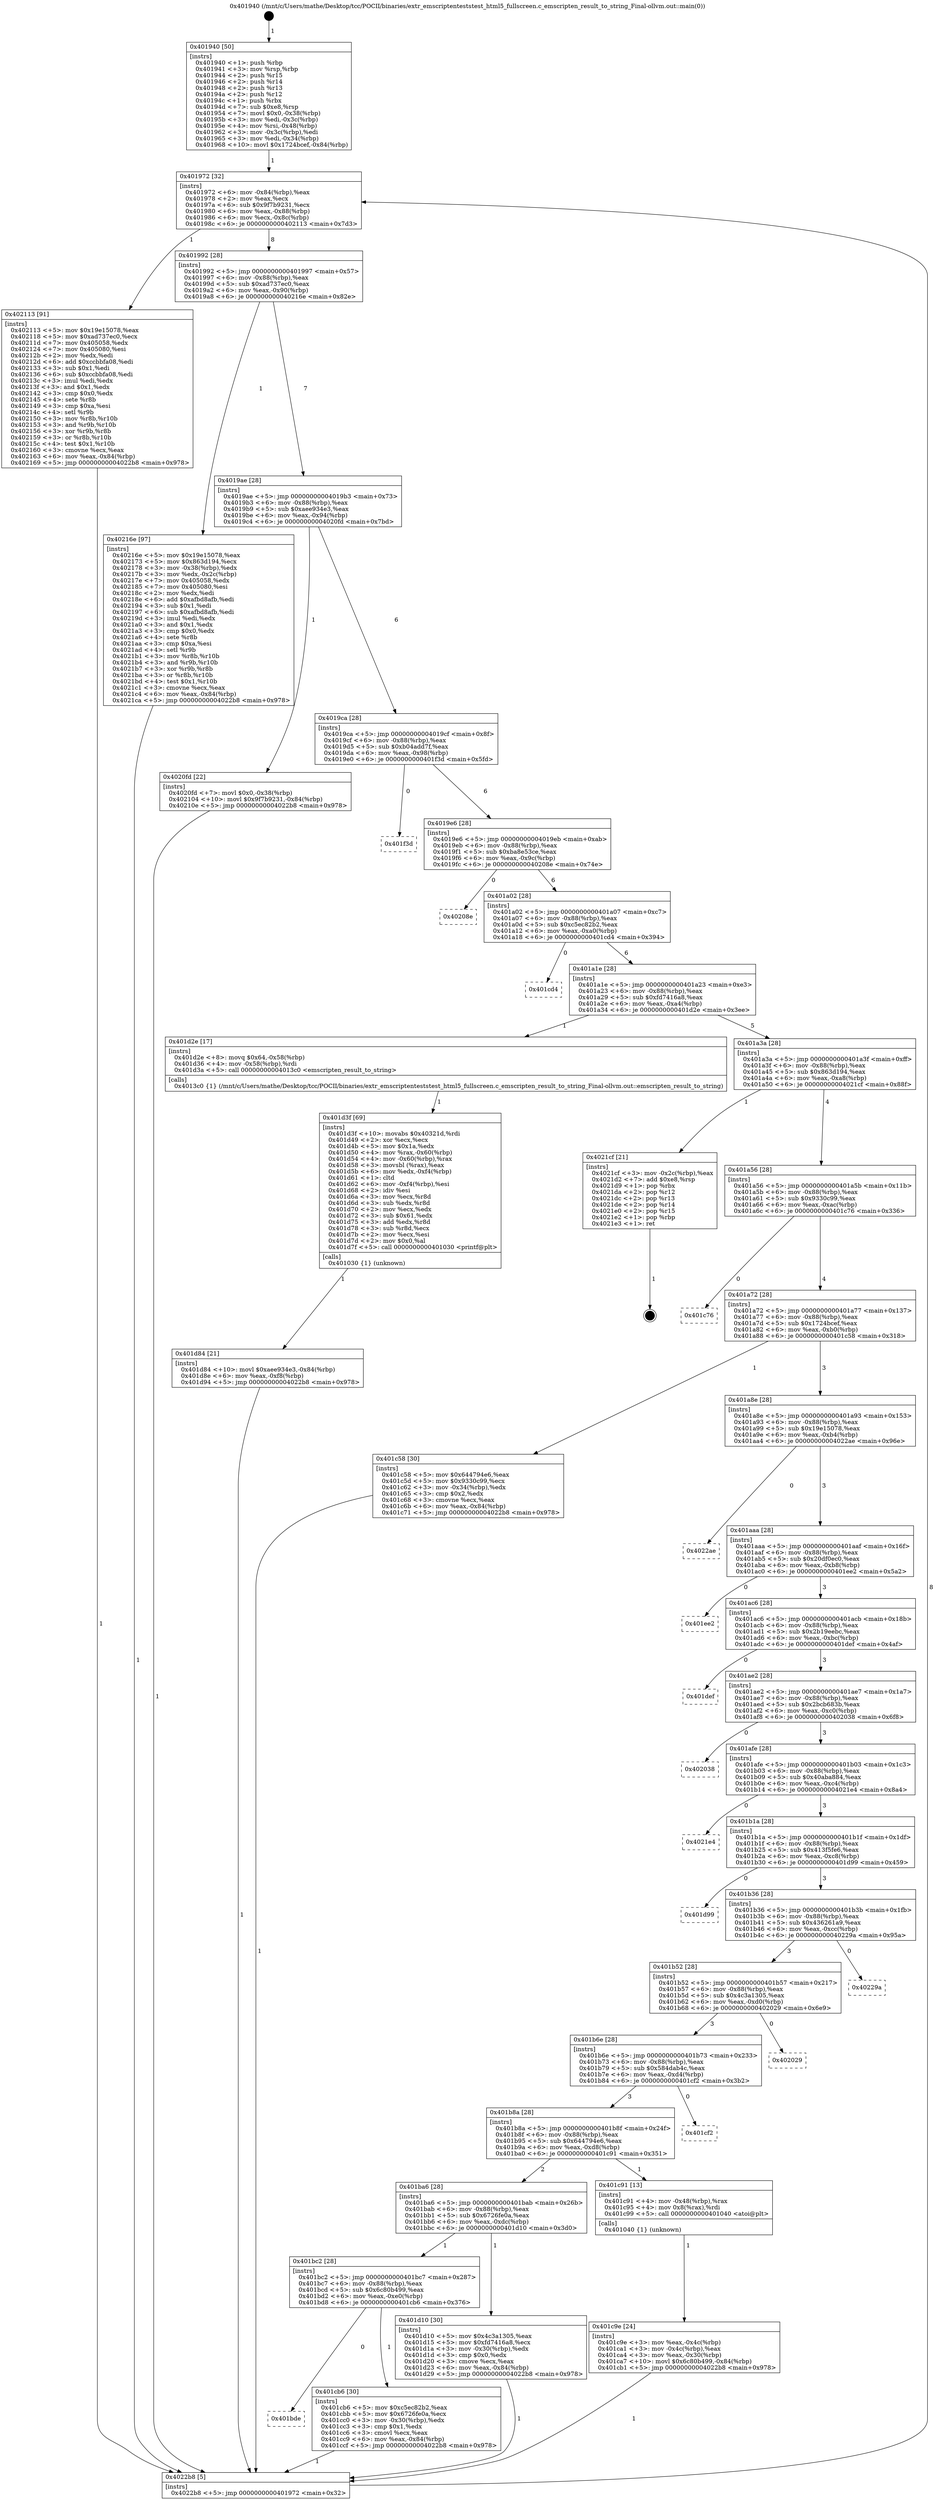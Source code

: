 digraph "0x401940" {
  label = "0x401940 (/mnt/c/Users/mathe/Desktop/tcc/POCII/binaries/extr_emscriptenteststest_html5_fullscreen.c_emscripten_result_to_string_Final-ollvm.out::main(0))"
  labelloc = "t"
  node[shape=record]

  Entry [label="",width=0.3,height=0.3,shape=circle,fillcolor=black,style=filled]
  "0x401972" [label="{
     0x401972 [32]\l
     | [instrs]\l
     &nbsp;&nbsp;0x401972 \<+6\>: mov -0x84(%rbp),%eax\l
     &nbsp;&nbsp;0x401978 \<+2\>: mov %eax,%ecx\l
     &nbsp;&nbsp;0x40197a \<+6\>: sub $0x9f7b9231,%ecx\l
     &nbsp;&nbsp;0x401980 \<+6\>: mov %eax,-0x88(%rbp)\l
     &nbsp;&nbsp;0x401986 \<+6\>: mov %ecx,-0x8c(%rbp)\l
     &nbsp;&nbsp;0x40198c \<+6\>: je 0000000000402113 \<main+0x7d3\>\l
  }"]
  "0x402113" [label="{
     0x402113 [91]\l
     | [instrs]\l
     &nbsp;&nbsp;0x402113 \<+5\>: mov $0x19e15078,%eax\l
     &nbsp;&nbsp;0x402118 \<+5\>: mov $0xad737ec0,%ecx\l
     &nbsp;&nbsp;0x40211d \<+7\>: mov 0x405058,%edx\l
     &nbsp;&nbsp;0x402124 \<+7\>: mov 0x405080,%esi\l
     &nbsp;&nbsp;0x40212b \<+2\>: mov %edx,%edi\l
     &nbsp;&nbsp;0x40212d \<+6\>: add $0xccbbfa08,%edi\l
     &nbsp;&nbsp;0x402133 \<+3\>: sub $0x1,%edi\l
     &nbsp;&nbsp;0x402136 \<+6\>: sub $0xccbbfa08,%edi\l
     &nbsp;&nbsp;0x40213c \<+3\>: imul %edi,%edx\l
     &nbsp;&nbsp;0x40213f \<+3\>: and $0x1,%edx\l
     &nbsp;&nbsp;0x402142 \<+3\>: cmp $0x0,%edx\l
     &nbsp;&nbsp;0x402145 \<+4\>: sete %r8b\l
     &nbsp;&nbsp;0x402149 \<+3\>: cmp $0xa,%esi\l
     &nbsp;&nbsp;0x40214c \<+4\>: setl %r9b\l
     &nbsp;&nbsp;0x402150 \<+3\>: mov %r8b,%r10b\l
     &nbsp;&nbsp;0x402153 \<+3\>: and %r9b,%r10b\l
     &nbsp;&nbsp;0x402156 \<+3\>: xor %r9b,%r8b\l
     &nbsp;&nbsp;0x402159 \<+3\>: or %r8b,%r10b\l
     &nbsp;&nbsp;0x40215c \<+4\>: test $0x1,%r10b\l
     &nbsp;&nbsp;0x402160 \<+3\>: cmovne %ecx,%eax\l
     &nbsp;&nbsp;0x402163 \<+6\>: mov %eax,-0x84(%rbp)\l
     &nbsp;&nbsp;0x402169 \<+5\>: jmp 00000000004022b8 \<main+0x978\>\l
  }"]
  "0x401992" [label="{
     0x401992 [28]\l
     | [instrs]\l
     &nbsp;&nbsp;0x401992 \<+5\>: jmp 0000000000401997 \<main+0x57\>\l
     &nbsp;&nbsp;0x401997 \<+6\>: mov -0x88(%rbp),%eax\l
     &nbsp;&nbsp;0x40199d \<+5\>: sub $0xad737ec0,%eax\l
     &nbsp;&nbsp;0x4019a2 \<+6\>: mov %eax,-0x90(%rbp)\l
     &nbsp;&nbsp;0x4019a8 \<+6\>: je 000000000040216e \<main+0x82e\>\l
  }"]
  Exit [label="",width=0.3,height=0.3,shape=circle,fillcolor=black,style=filled,peripheries=2]
  "0x40216e" [label="{
     0x40216e [97]\l
     | [instrs]\l
     &nbsp;&nbsp;0x40216e \<+5\>: mov $0x19e15078,%eax\l
     &nbsp;&nbsp;0x402173 \<+5\>: mov $0x863d194,%ecx\l
     &nbsp;&nbsp;0x402178 \<+3\>: mov -0x38(%rbp),%edx\l
     &nbsp;&nbsp;0x40217b \<+3\>: mov %edx,-0x2c(%rbp)\l
     &nbsp;&nbsp;0x40217e \<+7\>: mov 0x405058,%edx\l
     &nbsp;&nbsp;0x402185 \<+7\>: mov 0x405080,%esi\l
     &nbsp;&nbsp;0x40218c \<+2\>: mov %edx,%edi\l
     &nbsp;&nbsp;0x40218e \<+6\>: add $0xafbd8afb,%edi\l
     &nbsp;&nbsp;0x402194 \<+3\>: sub $0x1,%edi\l
     &nbsp;&nbsp;0x402197 \<+6\>: sub $0xafbd8afb,%edi\l
     &nbsp;&nbsp;0x40219d \<+3\>: imul %edi,%edx\l
     &nbsp;&nbsp;0x4021a0 \<+3\>: and $0x1,%edx\l
     &nbsp;&nbsp;0x4021a3 \<+3\>: cmp $0x0,%edx\l
     &nbsp;&nbsp;0x4021a6 \<+4\>: sete %r8b\l
     &nbsp;&nbsp;0x4021aa \<+3\>: cmp $0xa,%esi\l
     &nbsp;&nbsp;0x4021ad \<+4\>: setl %r9b\l
     &nbsp;&nbsp;0x4021b1 \<+3\>: mov %r8b,%r10b\l
     &nbsp;&nbsp;0x4021b4 \<+3\>: and %r9b,%r10b\l
     &nbsp;&nbsp;0x4021b7 \<+3\>: xor %r9b,%r8b\l
     &nbsp;&nbsp;0x4021ba \<+3\>: or %r8b,%r10b\l
     &nbsp;&nbsp;0x4021bd \<+4\>: test $0x1,%r10b\l
     &nbsp;&nbsp;0x4021c1 \<+3\>: cmovne %ecx,%eax\l
     &nbsp;&nbsp;0x4021c4 \<+6\>: mov %eax,-0x84(%rbp)\l
     &nbsp;&nbsp;0x4021ca \<+5\>: jmp 00000000004022b8 \<main+0x978\>\l
  }"]
  "0x4019ae" [label="{
     0x4019ae [28]\l
     | [instrs]\l
     &nbsp;&nbsp;0x4019ae \<+5\>: jmp 00000000004019b3 \<main+0x73\>\l
     &nbsp;&nbsp;0x4019b3 \<+6\>: mov -0x88(%rbp),%eax\l
     &nbsp;&nbsp;0x4019b9 \<+5\>: sub $0xaee934e3,%eax\l
     &nbsp;&nbsp;0x4019be \<+6\>: mov %eax,-0x94(%rbp)\l
     &nbsp;&nbsp;0x4019c4 \<+6\>: je 00000000004020fd \<main+0x7bd\>\l
  }"]
  "0x401d84" [label="{
     0x401d84 [21]\l
     | [instrs]\l
     &nbsp;&nbsp;0x401d84 \<+10\>: movl $0xaee934e3,-0x84(%rbp)\l
     &nbsp;&nbsp;0x401d8e \<+6\>: mov %eax,-0xf8(%rbp)\l
     &nbsp;&nbsp;0x401d94 \<+5\>: jmp 00000000004022b8 \<main+0x978\>\l
  }"]
  "0x4020fd" [label="{
     0x4020fd [22]\l
     | [instrs]\l
     &nbsp;&nbsp;0x4020fd \<+7\>: movl $0x0,-0x38(%rbp)\l
     &nbsp;&nbsp;0x402104 \<+10\>: movl $0x9f7b9231,-0x84(%rbp)\l
     &nbsp;&nbsp;0x40210e \<+5\>: jmp 00000000004022b8 \<main+0x978\>\l
  }"]
  "0x4019ca" [label="{
     0x4019ca [28]\l
     | [instrs]\l
     &nbsp;&nbsp;0x4019ca \<+5\>: jmp 00000000004019cf \<main+0x8f\>\l
     &nbsp;&nbsp;0x4019cf \<+6\>: mov -0x88(%rbp),%eax\l
     &nbsp;&nbsp;0x4019d5 \<+5\>: sub $0xb04add7f,%eax\l
     &nbsp;&nbsp;0x4019da \<+6\>: mov %eax,-0x98(%rbp)\l
     &nbsp;&nbsp;0x4019e0 \<+6\>: je 0000000000401f3d \<main+0x5fd\>\l
  }"]
  "0x401d3f" [label="{
     0x401d3f [69]\l
     | [instrs]\l
     &nbsp;&nbsp;0x401d3f \<+10\>: movabs $0x40321d,%rdi\l
     &nbsp;&nbsp;0x401d49 \<+2\>: xor %ecx,%ecx\l
     &nbsp;&nbsp;0x401d4b \<+5\>: mov $0x1a,%edx\l
     &nbsp;&nbsp;0x401d50 \<+4\>: mov %rax,-0x60(%rbp)\l
     &nbsp;&nbsp;0x401d54 \<+4\>: mov -0x60(%rbp),%rax\l
     &nbsp;&nbsp;0x401d58 \<+3\>: movsbl (%rax),%eax\l
     &nbsp;&nbsp;0x401d5b \<+6\>: mov %edx,-0xf4(%rbp)\l
     &nbsp;&nbsp;0x401d61 \<+1\>: cltd\l
     &nbsp;&nbsp;0x401d62 \<+6\>: mov -0xf4(%rbp),%esi\l
     &nbsp;&nbsp;0x401d68 \<+2\>: idiv %esi\l
     &nbsp;&nbsp;0x401d6a \<+3\>: mov %ecx,%r8d\l
     &nbsp;&nbsp;0x401d6d \<+3\>: sub %edx,%r8d\l
     &nbsp;&nbsp;0x401d70 \<+2\>: mov %ecx,%edx\l
     &nbsp;&nbsp;0x401d72 \<+3\>: sub $0x61,%edx\l
     &nbsp;&nbsp;0x401d75 \<+3\>: add %edx,%r8d\l
     &nbsp;&nbsp;0x401d78 \<+3\>: sub %r8d,%ecx\l
     &nbsp;&nbsp;0x401d7b \<+2\>: mov %ecx,%esi\l
     &nbsp;&nbsp;0x401d7d \<+2\>: mov $0x0,%al\l
     &nbsp;&nbsp;0x401d7f \<+5\>: call 0000000000401030 \<printf@plt\>\l
     | [calls]\l
     &nbsp;&nbsp;0x401030 \{1\} (unknown)\l
  }"]
  "0x401f3d" [label="{
     0x401f3d\l
  }", style=dashed]
  "0x4019e6" [label="{
     0x4019e6 [28]\l
     | [instrs]\l
     &nbsp;&nbsp;0x4019e6 \<+5\>: jmp 00000000004019eb \<main+0xab\>\l
     &nbsp;&nbsp;0x4019eb \<+6\>: mov -0x88(%rbp),%eax\l
     &nbsp;&nbsp;0x4019f1 \<+5\>: sub $0xba8e53ce,%eax\l
     &nbsp;&nbsp;0x4019f6 \<+6\>: mov %eax,-0x9c(%rbp)\l
     &nbsp;&nbsp;0x4019fc \<+6\>: je 000000000040208e \<main+0x74e\>\l
  }"]
  "0x401bde" [label="{
     0x401bde\l
  }", style=dashed]
  "0x40208e" [label="{
     0x40208e\l
  }", style=dashed]
  "0x401a02" [label="{
     0x401a02 [28]\l
     | [instrs]\l
     &nbsp;&nbsp;0x401a02 \<+5\>: jmp 0000000000401a07 \<main+0xc7\>\l
     &nbsp;&nbsp;0x401a07 \<+6\>: mov -0x88(%rbp),%eax\l
     &nbsp;&nbsp;0x401a0d \<+5\>: sub $0xc5ec82b2,%eax\l
     &nbsp;&nbsp;0x401a12 \<+6\>: mov %eax,-0xa0(%rbp)\l
     &nbsp;&nbsp;0x401a18 \<+6\>: je 0000000000401cd4 \<main+0x394\>\l
  }"]
  "0x401cb6" [label="{
     0x401cb6 [30]\l
     | [instrs]\l
     &nbsp;&nbsp;0x401cb6 \<+5\>: mov $0xc5ec82b2,%eax\l
     &nbsp;&nbsp;0x401cbb \<+5\>: mov $0x6726fe0a,%ecx\l
     &nbsp;&nbsp;0x401cc0 \<+3\>: mov -0x30(%rbp),%edx\l
     &nbsp;&nbsp;0x401cc3 \<+3\>: cmp $0x1,%edx\l
     &nbsp;&nbsp;0x401cc6 \<+3\>: cmovl %ecx,%eax\l
     &nbsp;&nbsp;0x401cc9 \<+6\>: mov %eax,-0x84(%rbp)\l
     &nbsp;&nbsp;0x401ccf \<+5\>: jmp 00000000004022b8 \<main+0x978\>\l
  }"]
  "0x401cd4" [label="{
     0x401cd4\l
  }", style=dashed]
  "0x401a1e" [label="{
     0x401a1e [28]\l
     | [instrs]\l
     &nbsp;&nbsp;0x401a1e \<+5\>: jmp 0000000000401a23 \<main+0xe3\>\l
     &nbsp;&nbsp;0x401a23 \<+6\>: mov -0x88(%rbp),%eax\l
     &nbsp;&nbsp;0x401a29 \<+5\>: sub $0xfd7416a8,%eax\l
     &nbsp;&nbsp;0x401a2e \<+6\>: mov %eax,-0xa4(%rbp)\l
     &nbsp;&nbsp;0x401a34 \<+6\>: je 0000000000401d2e \<main+0x3ee\>\l
  }"]
  "0x401bc2" [label="{
     0x401bc2 [28]\l
     | [instrs]\l
     &nbsp;&nbsp;0x401bc2 \<+5\>: jmp 0000000000401bc7 \<main+0x287\>\l
     &nbsp;&nbsp;0x401bc7 \<+6\>: mov -0x88(%rbp),%eax\l
     &nbsp;&nbsp;0x401bcd \<+5\>: sub $0x6c80b499,%eax\l
     &nbsp;&nbsp;0x401bd2 \<+6\>: mov %eax,-0xe0(%rbp)\l
     &nbsp;&nbsp;0x401bd8 \<+6\>: je 0000000000401cb6 \<main+0x376\>\l
  }"]
  "0x401d2e" [label="{
     0x401d2e [17]\l
     | [instrs]\l
     &nbsp;&nbsp;0x401d2e \<+8\>: movq $0x64,-0x58(%rbp)\l
     &nbsp;&nbsp;0x401d36 \<+4\>: mov -0x58(%rbp),%rdi\l
     &nbsp;&nbsp;0x401d3a \<+5\>: call 00000000004013c0 \<emscripten_result_to_string\>\l
     | [calls]\l
     &nbsp;&nbsp;0x4013c0 \{1\} (/mnt/c/Users/mathe/Desktop/tcc/POCII/binaries/extr_emscriptenteststest_html5_fullscreen.c_emscripten_result_to_string_Final-ollvm.out::emscripten_result_to_string)\l
  }"]
  "0x401a3a" [label="{
     0x401a3a [28]\l
     | [instrs]\l
     &nbsp;&nbsp;0x401a3a \<+5\>: jmp 0000000000401a3f \<main+0xff\>\l
     &nbsp;&nbsp;0x401a3f \<+6\>: mov -0x88(%rbp),%eax\l
     &nbsp;&nbsp;0x401a45 \<+5\>: sub $0x863d194,%eax\l
     &nbsp;&nbsp;0x401a4a \<+6\>: mov %eax,-0xa8(%rbp)\l
     &nbsp;&nbsp;0x401a50 \<+6\>: je 00000000004021cf \<main+0x88f\>\l
  }"]
  "0x401d10" [label="{
     0x401d10 [30]\l
     | [instrs]\l
     &nbsp;&nbsp;0x401d10 \<+5\>: mov $0x4c3a1305,%eax\l
     &nbsp;&nbsp;0x401d15 \<+5\>: mov $0xfd7416a8,%ecx\l
     &nbsp;&nbsp;0x401d1a \<+3\>: mov -0x30(%rbp),%edx\l
     &nbsp;&nbsp;0x401d1d \<+3\>: cmp $0x0,%edx\l
     &nbsp;&nbsp;0x401d20 \<+3\>: cmove %ecx,%eax\l
     &nbsp;&nbsp;0x401d23 \<+6\>: mov %eax,-0x84(%rbp)\l
     &nbsp;&nbsp;0x401d29 \<+5\>: jmp 00000000004022b8 \<main+0x978\>\l
  }"]
  "0x4021cf" [label="{
     0x4021cf [21]\l
     | [instrs]\l
     &nbsp;&nbsp;0x4021cf \<+3\>: mov -0x2c(%rbp),%eax\l
     &nbsp;&nbsp;0x4021d2 \<+7\>: add $0xe8,%rsp\l
     &nbsp;&nbsp;0x4021d9 \<+1\>: pop %rbx\l
     &nbsp;&nbsp;0x4021da \<+2\>: pop %r12\l
     &nbsp;&nbsp;0x4021dc \<+2\>: pop %r13\l
     &nbsp;&nbsp;0x4021de \<+2\>: pop %r14\l
     &nbsp;&nbsp;0x4021e0 \<+2\>: pop %r15\l
     &nbsp;&nbsp;0x4021e2 \<+1\>: pop %rbp\l
     &nbsp;&nbsp;0x4021e3 \<+1\>: ret\l
  }"]
  "0x401a56" [label="{
     0x401a56 [28]\l
     | [instrs]\l
     &nbsp;&nbsp;0x401a56 \<+5\>: jmp 0000000000401a5b \<main+0x11b\>\l
     &nbsp;&nbsp;0x401a5b \<+6\>: mov -0x88(%rbp),%eax\l
     &nbsp;&nbsp;0x401a61 \<+5\>: sub $0x9330c99,%eax\l
     &nbsp;&nbsp;0x401a66 \<+6\>: mov %eax,-0xac(%rbp)\l
     &nbsp;&nbsp;0x401a6c \<+6\>: je 0000000000401c76 \<main+0x336\>\l
  }"]
  "0x401c9e" [label="{
     0x401c9e [24]\l
     | [instrs]\l
     &nbsp;&nbsp;0x401c9e \<+3\>: mov %eax,-0x4c(%rbp)\l
     &nbsp;&nbsp;0x401ca1 \<+3\>: mov -0x4c(%rbp),%eax\l
     &nbsp;&nbsp;0x401ca4 \<+3\>: mov %eax,-0x30(%rbp)\l
     &nbsp;&nbsp;0x401ca7 \<+10\>: movl $0x6c80b499,-0x84(%rbp)\l
     &nbsp;&nbsp;0x401cb1 \<+5\>: jmp 00000000004022b8 \<main+0x978\>\l
  }"]
  "0x401c76" [label="{
     0x401c76\l
  }", style=dashed]
  "0x401a72" [label="{
     0x401a72 [28]\l
     | [instrs]\l
     &nbsp;&nbsp;0x401a72 \<+5\>: jmp 0000000000401a77 \<main+0x137\>\l
     &nbsp;&nbsp;0x401a77 \<+6\>: mov -0x88(%rbp),%eax\l
     &nbsp;&nbsp;0x401a7d \<+5\>: sub $0x1724bcef,%eax\l
     &nbsp;&nbsp;0x401a82 \<+6\>: mov %eax,-0xb0(%rbp)\l
     &nbsp;&nbsp;0x401a88 \<+6\>: je 0000000000401c58 \<main+0x318\>\l
  }"]
  "0x401ba6" [label="{
     0x401ba6 [28]\l
     | [instrs]\l
     &nbsp;&nbsp;0x401ba6 \<+5\>: jmp 0000000000401bab \<main+0x26b\>\l
     &nbsp;&nbsp;0x401bab \<+6\>: mov -0x88(%rbp),%eax\l
     &nbsp;&nbsp;0x401bb1 \<+5\>: sub $0x6726fe0a,%eax\l
     &nbsp;&nbsp;0x401bb6 \<+6\>: mov %eax,-0xdc(%rbp)\l
     &nbsp;&nbsp;0x401bbc \<+6\>: je 0000000000401d10 \<main+0x3d0\>\l
  }"]
  "0x401c58" [label="{
     0x401c58 [30]\l
     | [instrs]\l
     &nbsp;&nbsp;0x401c58 \<+5\>: mov $0x644794e6,%eax\l
     &nbsp;&nbsp;0x401c5d \<+5\>: mov $0x9330c99,%ecx\l
     &nbsp;&nbsp;0x401c62 \<+3\>: mov -0x34(%rbp),%edx\l
     &nbsp;&nbsp;0x401c65 \<+3\>: cmp $0x2,%edx\l
     &nbsp;&nbsp;0x401c68 \<+3\>: cmovne %ecx,%eax\l
     &nbsp;&nbsp;0x401c6b \<+6\>: mov %eax,-0x84(%rbp)\l
     &nbsp;&nbsp;0x401c71 \<+5\>: jmp 00000000004022b8 \<main+0x978\>\l
  }"]
  "0x401a8e" [label="{
     0x401a8e [28]\l
     | [instrs]\l
     &nbsp;&nbsp;0x401a8e \<+5\>: jmp 0000000000401a93 \<main+0x153\>\l
     &nbsp;&nbsp;0x401a93 \<+6\>: mov -0x88(%rbp),%eax\l
     &nbsp;&nbsp;0x401a99 \<+5\>: sub $0x19e15078,%eax\l
     &nbsp;&nbsp;0x401a9e \<+6\>: mov %eax,-0xb4(%rbp)\l
     &nbsp;&nbsp;0x401aa4 \<+6\>: je 00000000004022ae \<main+0x96e\>\l
  }"]
  "0x4022b8" [label="{
     0x4022b8 [5]\l
     | [instrs]\l
     &nbsp;&nbsp;0x4022b8 \<+5\>: jmp 0000000000401972 \<main+0x32\>\l
  }"]
  "0x401940" [label="{
     0x401940 [50]\l
     | [instrs]\l
     &nbsp;&nbsp;0x401940 \<+1\>: push %rbp\l
     &nbsp;&nbsp;0x401941 \<+3\>: mov %rsp,%rbp\l
     &nbsp;&nbsp;0x401944 \<+2\>: push %r15\l
     &nbsp;&nbsp;0x401946 \<+2\>: push %r14\l
     &nbsp;&nbsp;0x401948 \<+2\>: push %r13\l
     &nbsp;&nbsp;0x40194a \<+2\>: push %r12\l
     &nbsp;&nbsp;0x40194c \<+1\>: push %rbx\l
     &nbsp;&nbsp;0x40194d \<+7\>: sub $0xe8,%rsp\l
     &nbsp;&nbsp;0x401954 \<+7\>: movl $0x0,-0x38(%rbp)\l
     &nbsp;&nbsp;0x40195b \<+3\>: mov %edi,-0x3c(%rbp)\l
     &nbsp;&nbsp;0x40195e \<+4\>: mov %rsi,-0x48(%rbp)\l
     &nbsp;&nbsp;0x401962 \<+3\>: mov -0x3c(%rbp),%edi\l
     &nbsp;&nbsp;0x401965 \<+3\>: mov %edi,-0x34(%rbp)\l
     &nbsp;&nbsp;0x401968 \<+10\>: movl $0x1724bcef,-0x84(%rbp)\l
  }"]
  "0x401c91" [label="{
     0x401c91 [13]\l
     | [instrs]\l
     &nbsp;&nbsp;0x401c91 \<+4\>: mov -0x48(%rbp),%rax\l
     &nbsp;&nbsp;0x401c95 \<+4\>: mov 0x8(%rax),%rdi\l
     &nbsp;&nbsp;0x401c99 \<+5\>: call 0000000000401040 \<atoi@plt\>\l
     | [calls]\l
     &nbsp;&nbsp;0x401040 \{1\} (unknown)\l
  }"]
  "0x4022ae" [label="{
     0x4022ae\l
  }", style=dashed]
  "0x401aaa" [label="{
     0x401aaa [28]\l
     | [instrs]\l
     &nbsp;&nbsp;0x401aaa \<+5\>: jmp 0000000000401aaf \<main+0x16f\>\l
     &nbsp;&nbsp;0x401aaf \<+6\>: mov -0x88(%rbp),%eax\l
     &nbsp;&nbsp;0x401ab5 \<+5\>: sub $0x20df0ec0,%eax\l
     &nbsp;&nbsp;0x401aba \<+6\>: mov %eax,-0xb8(%rbp)\l
     &nbsp;&nbsp;0x401ac0 \<+6\>: je 0000000000401ee2 \<main+0x5a2\>\l
  }"]
  "0x401b8a" [label="{
     0x401b8a [28]\l
     | [instrs]\l
     &nbsp;&nbsp;0x401b8a \<+5\>: jmp 0000000000401b8f \<main+0x24f\>\l
     &nbsp;&nbsp;0x401b8f \<+6\>: mov -0x88(%rbp),%eax\l
     &nbsp;&nbsp;0x401b95 \<+5\>: sub $0x644794e6,%eax\l
     &nbsp;&nbsp;0x401b9a \<+6\>: mov %eax,-0xd8(%rbp)\l
     &nbsp;&nbsp;0x401ba0 \<+6\>: je 0000000000401c91 \<main+0x351\>\l
  }"]
  "0x401ee2" [label="{
     0x401ee2\l
  }", style=dashed]
  "0x401ac6" [label="{
     0x401ac6 [28]\l
     | [instrs]\l
     &nbsp;&nbsp;0x401ac6 \<+5\>: jmp 0000000000401acb \<main+0x18b\>\l
     &nbsp;&nbsp;0x401acb \<+6\>: mov -0x88(%rbp),%eax\l
     &nbsp;&nbsp;0x401ad1 \<+5\>: sub $0x2b19eebc,%eax\l
     &nbsp;&nbsp;0x401ad6 \<+6\>: mov %eax,-0xbc(%rbp)\l
     &nbsp;&nbsp;0x401adc \<+6\>: je 0000000000401def \<main+0x4af\>\l
  }"]
  "0x401cf2" [label="{
     0x401cf2\l
  }", style=dashed]
  "0x401def" [label="{
     0x401def\l
  }", style=dashed]
  "0x401ae2" [label="{
     0x401ae2 [28]\l
     | [instrs]\l
     &nbsp;&nbsp;0x401ae2 \<+5\>: jmp 0000000000401ae7 \<main+0x1a7\>\l
     &nbsp;&nbsp;0x401ae7 \<+6\>: mov -0x88(%rbp),%eax\l
     &nbsp;&nbsp;0x401aed \<+5\>: sub $0x2bcb683b,%eax\l
     &nbsp;&nbsp;0x401af2 \<+6\>: mov %eax,-0xc0(%rbp)\l
     &nbsp;&nbsp;0x401af8 \<+6\>: je 0000000000402038 \<main+0x6f8\>\l
  }"]
  "0x401b6e" [label="{
     0x401b6e [28]\l
     | [instrs]\l
     &nbsp;&nbsp;0x401b6e \<+5\>: jmp 0000000000401b73 \<main+0x233\>\l
     &nbsp;&nbsp;0x401b73 \<+6\>: mov -0x88(%rbp),%eax\l
     &nbsp;&nbsp;0x401b79 \<+5\>: sub $0x584dab4c,%eax\l
     &nbsp;&nbsp;0x401b7e \<+6\>: mov %eax,-0xd4(%rbp)\l
     &nbsp;&nbsp;0x401b84 \<+6\>: je 0000000000401cf2 \<main+0x3b2\>\l
  }"]
  "0x402038" [label="{
     0x402038\l
  }", style=dashed]
  "0x401afe" [label="{
     0x401afe [28]\l
     | [instrs]\l
     &nbsp;&nbsp;0x401afe \<+5\>: jmp 0000000000401b03 \<main+0x1c3\>\l
     &nbsp;&nbsp;0x401b03 \<+6\>: mov -0x88(%rbp),%eax\l
     &nbsp;&nbsp;0x401b09 \<+5\>: sub $0x40aba884,%eax\l
     &nbsp;&nbsp;0x401b0e \<+6\>: mov %eax,-0xc4(%rbp)\l
     &nbsp;&nbsp;0x401b14 \<+6\>: je 00000000004021e4 \<main+0x8a4\>\l
  }"]
  "0x402029" [label="{
     0x402029\l
  }", style=dashed]
  "0x4021e4" [label="{
     0x4021e4\l
  }", style=dashed]
  "0x401b1a" [label="{
     0x401b1a [28]\l
     | [instrs]\l
     &nbsp;&nbsp;0x401b1a \<+5\>: jmp 0000000000401b1f \<main+0x1df\>\l
     &nbsp;&nbsp;0x401b1f \<+6\>: mov -0x88(%rbp),%eax\l
     &nbsp;&nbsp;0x401b25 \<+5\>: sub $0x413f5fe6,%eax\l
     &nbsp;&nbsp;0x401b2a \<+6\>: mov %eax,-0xc8(%rbp)\l
     &nbsp;&nbsp;0x401b30 \<+6\>: je 0000000000401d99 \<main+0x459\>\l
  }"]
  "0x401b52" [label="{
     0x401b52 [28]\l
     | [instrs]\l
     &nbsp;&nbsp;0x401b52 \<+5\>: jmp 0000000000401b57 \<main+0x217\>\l
     &nbsp;&nbsp;0x401b57 \<+6\>: mov -0x88(%rbp),%eax\l
     &nbsp;&nbsp;0x401b5d \<+5\>: sub $0x4c3a1305,%eax\l
     &nbsp;&nbsp;0x401b62 \<+6\>: mov %eax,-0xd0(%rbp)\l
     &nbsp;&nbsp;0x401b68 \<+6\>: je 0000000000402029 \<main+0x6e9\>\l
  }"]
  "0x401d99" [label="{
     0x401d99\l
  }", style=dashed]
  "0x401b36" [label="{
     0x401b36 [28]\l
     | [instrs]\l
     &nbsp;&nbsp;0x401b36 \<+5\>: jmp 0000000000401b3b \<main+0x1fb\>\l
     &nbsp;&nbsp;0x401b3b \<+6\>: mov -0x88(%rbp),%eax\l
     &nbsp;&nbsp;0x401b41 \<+5\>: sub $0x436261a9,%eax\l
     &nbsp;&nbsp;0x401b46 \<+6\>: mov %eax,-0xcc(%rbp)\l
     &nbsp;&nbsp;0x401b4c \<+6\>: je 000000000040229a \<main+0x95a\>\l
  }"]
  "0x40229a" [label="{
     0x40229a\l
  }", style=dashed]
  Entry -> "0x401940" [label=" 1"]
  "0x401972" -> "0x402113" [label=" 1"]
  "0x401972" -> "0x401992" [label=" 8"]
  "0x4021cf" -> Exit [label=" 1"]
  "0x401992" -> "0x40216e" [label=" 1"]
  "0x401992" -> "0x4019ae" [label=" 7"]
  "0x40216e" -> "0x4022b8" [label=" 1"]
  "0x4019ae" -> "0x4020fd" [label=" 1"]
  "0x4019ae" -> "0x4019ca" [label=" 6"]
  "0x402113" -> "0x4022b8" [label=" 1"]
  "0x4019ca" -> "0x401f3d" [label=" 0"]
  "0x4019ca" -> "0x4019e6" [label=" 6"]
  "0x4020fd" -> "0x4022b8" [label=" 1"]
  "0x4019e6" -> "0x40208e" [label=" 0"]
  "0x4019e6" -> "0x401a02" [label=" 6"]
  "0x401d84" -> "0x4022b8" [label=" 1"]
  "0x401a02" -> "0x401cd4" [label=" 0"]
  "0x401a02" -> "0x401a1e" [label=" 6"]
  "0x401d3f" -> "0x401d84" [label=" 1"]
  "0x401a1e" -> "0x401d2e" [label=" 1"]
  "0x401a1e" -> "0x401a3a" [label=" 5"]
  "0x401d10" -> "0x4022b8" [label=" 1"]
  "0x401a3a" -> "0x4021cf" [label=" 1"]
  "0x401a3a" -> "0x401a56" [label=" 4"]
  "0x401cb6" -> "0x4022b8" [label=" 1"]
  "0x401a56" -> "0x401c76" [label=" 0"]
  "0x401a56" -> "0x401a72" [label=" 4"]
  "0x401bc2" -> "0x401cb6" [label=" 1"]
  "0x401a72" -> "0x401c58" [label=" 1"]
  "0x401a72" -> "0x401a8e" [label=" 3"]
  "0x401c58" -> "0x4022b8" [label=" 1"]
  "0x401940" -> "0x401972" [label=" 1"]
  "0x4022b8" -> "0x401972" [label=" 8"]
  "0x401d2e" -> "0x401d3f" [label=" 1"]
  "0x401a8e" -> "0x4022ae" [label=" 0"]
  "0x401a8e" -> "0x401aaa" [label=" 3"]
  "0x401ba6" -> "0x401bc2" [label=" 1"]
  "0x401aaa" -> "0x401ee2" [label=" 0"]
  "0x401aaa" -> "0x401ac6" [label=" 3"]
  "0x401bc2" -> "0x401bde" [label=" 0"]
  "0x401ac6" -> "0x401def" [label=" 0"]
  "0x401ac6" -> "0x401ae2" [label=" 3"]
  "0x401c9e" -> "0x4022b8" [label=" 1"]
  "0x401ae2" -> "0x402038" [label=" 0"]
  "0x401ae2" -> "0x401afe" [label=" 3"]
  "0x401b8a" -> "0x401ba6" [label=" 2"]
  "0x401afe" -> "0x4021e4" [label=" 0"]
  "0x401afe" -> "0x401b1a" [label=" 3"]
  "0x401b8a" -> "0x401c91" [label=" 1"]
  "0x401b1a" -> "0x401d99" [label=" 0"]
  "0x401b1a" -> "0x401b36" [label=" 3"]
  "0x401b6e" -> "0x401b8a" [label=" 3"]
  "0x401b36" -> "0x40229a" [label=" 0"]
  "0x401b36" -> "0x401b52" [label=" 3"]
  "0x401ba6" -> "0x401d10" [label=" 1"]
  "0x401b52" -> "0x402029" [label=" 0"]
  "0x401b52" -> "0x401b6e" [label=" 3"]
  "0x401c91" -> "0x401c9e" [label=" 1"]
  "0x401b6e" -> "0x401cf2" [label=" 0"]
}
